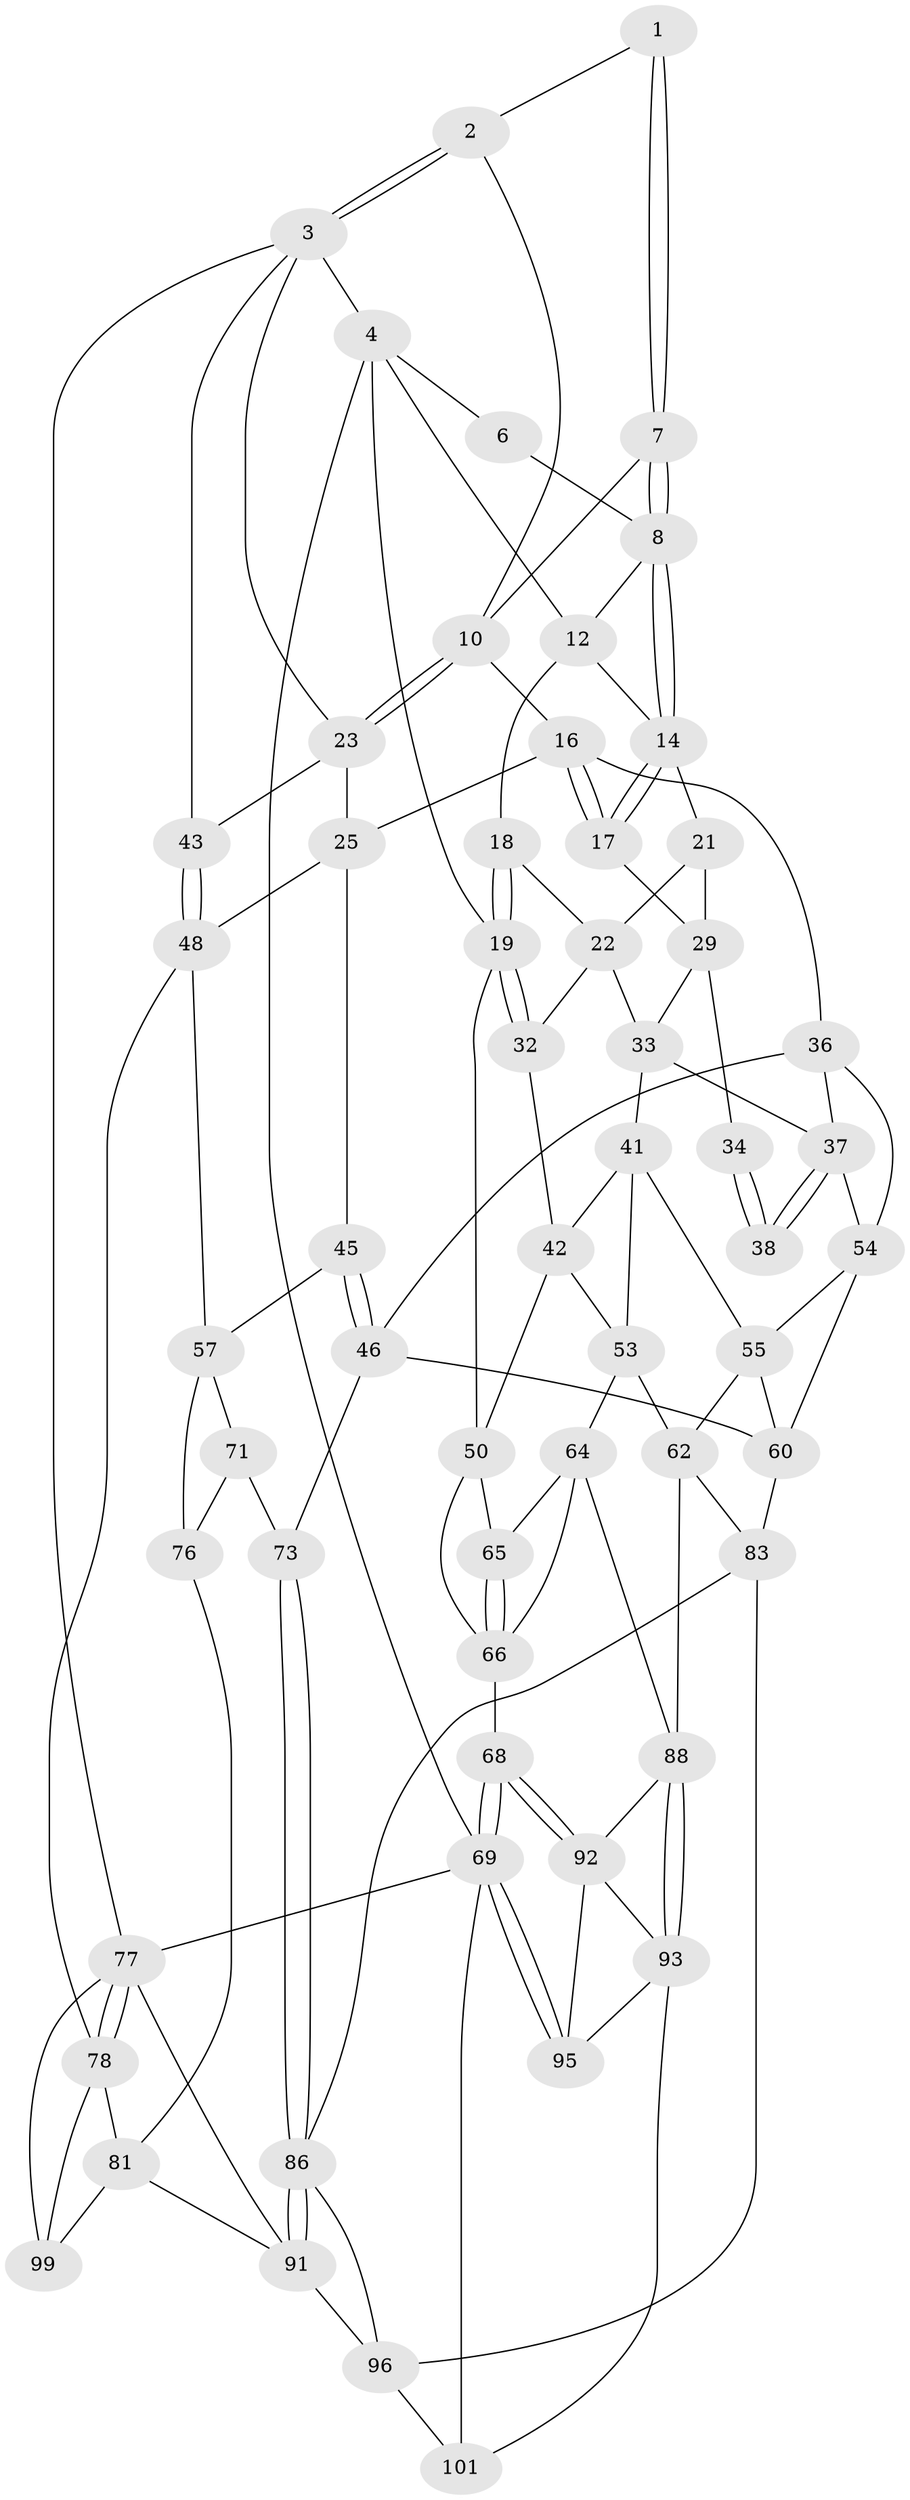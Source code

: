 // original degree distribution, {3: 0.029411764705882353, 4: 0.30392156862745096, 6: 0.30392156862745096, 5: 0.3627450980392157}
// Generated by graph-tools (version 1.1) at 2025/12/02/27/25 16:12:00]
// undirected, 59 vertices, 129 edges
graph export_dot {
graph [start="1"]
  node [color=gray90,style=filled];
  1 [pos="+0.7450183845453614+0"];
  2 [pos="+0.8963579782804281+0"];
  3 [pos="+1+0",super="+27"];
  4 [pos="+0+0",super="+5"];
  6 [pos="+0.652672195786882+0"];
  7 [pos="+0.7562051056491585+0.03865173568077666"];
  8 [pos="+0.6697628433945675+0.16805370103082576",super="+9"];
  10 [pos="+0.9205793996816016+0.14929270620615526",super="+11"];
  12 [pos="+0.5332466104047033+0.10590399766243729",super="+13"];
  14 [pos="+0.6735682142308848+0.19094595253804897",super="+15"];
  16 [pos="+0.7247701514614108+0.2464628639978257",super="+26"];
  17 [pos="+0.6944943630955012+0.2235624923647568",super="+28"];
  18 [pos="+0.2915203724452242+0.055521800126857146"];
  19 [pos="+0+0.2704065088346036",super="+20"];
  21 [pos="+0.5198666369421375+0.21933023861566664"];
  22 [pos="+0.30028682970067844+0.09023315148537915",super="+31"];
  23 [pos="+0.924881248950701+0.15251858653361464",super="+24"];
  25 [pos="+0.8108653255592086+0.3430568113940107",super="+44"];
  29 [pos="+0.5337808447900498+0.2806376333715073",super="+30"];
  32 [pos="+0.26847469251745737+0.26121845626792345"];
  33 [pos="+0.4618663250613611+0.3207440685159826",super="+40"];
  34 [pos="+0.543482060139787+0.28745920803516",super="+35"];
  36 [pos="+0.6964117518803022+0.38407306140835534",super="+47"];
  37 [pos="+0.6066703415152626+0.3755055358673363",super="+39"];
  38 [pos="+0.5945227622331313+0.3325648425690914"];
  41 [pos="+0.35051498162628936+0.38168895546232573",super="+52"];
  42 [pos="+0.2706606071386381+0.3507675369629801",super="+49"];
  43 [pos="+1+0.36272453460385795"];
  45 [pos="+0.8461658978375537+0.47822674247361524"];
  46 [pos="+0.7098193830705436+0.5519650695369821",super="+74"];
  48 [pos="+1+0.45804292797709867",super="+59"];
  50 [pos="+0.1128831157144346+0.43038595098088295",super="+51"];
  53 [pos="+0.31416996498228944+0.5877029386727595",super="+63"];
  54 [pos="+0.5173897969376602+0.46553530348509514",super="+56"];
  55 [pos="+0.48043712666855115+0.49655915355385427",super="+61"];
  57 [pos="+0.9319791040831095+0.5275314595372862",super="+58"];
  60 [pos="+0.556989213406242+0.6369904848341422",super="+75"];
  62 [pos="+0.404669594519172+0.7497275220906274",super="+85"];
  64 [pos="+0.1347945754589605+0.633265784243052",super="+82"];
  65 [pos="+0.11332182393190089+0.5240319273962762"];
  66 [pos="+0+0.734996553740804",super="+67"];
  68 [pos="+0+0.7880953040339972"];
  69 [pos="+0+0.9550764033698872",super="+70"];
  71 [pos="+0.8568514523634002+0.6139194091061326",super="+72"];
  73 [pos="+0.7918917584928834+0.6564045607317639"];
  76 [pos="+0.9576834465269304+0.654294399454422",super="+79"];
  77 [pos="+1+1",super="+100"];
  78 [pos="+1+0.8506282609609367",super="+80"];
  81 [pos="+0.9433453867394161+0.7786564933533734",super="+90"];
  83 [pos="+0.6452628529107199+0.7950561068746125",super="+84"];
  86 [pos="+0.7551696713328866+0.8235039635403345",super="+87"];
  88 [pos="+0.4005972717604073+0.7836966990668601",super="+89"];
  91 [pos="+0.8337798199811972+0.873786327766011",super="+97"];
  92 [pos="+0.14022928496249334+0.8197189902494318",super="+94"];
  93 [pos="+0.34482458401474936+0.8689364465451854",super="+102"];
  95 [pos="+0.12192256675397384+0.9202889272816679"];
  96 [pos="+0.5984944689299645+1",super="+98"];
  99 [pos="+0.8932872297772805+0.9191583235607738"];
  101 [pos="+0.2623555280395337+1"];
  1 -- 2;
  1 -- 7;
  1 -- 7;
  2 -- 3;
  2 -- 3;
  2 -- 10;
  3 -- 4;
  3 -- 77;
  3 -- 43;
  3 -- 23;
  4 -- 6;
  4 -- 69;
  4 -- 12;
  4 -- 19;
  6 -- 8;
  7 -- 8;
  7 -- 8;
  7 -- 10;
  8 -- 14;
  8 -- 14;
  8 -- 12;
  10 -- 23;
  10 -- 23;
  10 -- 16;
  12 -- 14;
  12 -- 18;
  14 -- 17;
  14 -- 17;
  14 -- 21;
  16 -- 17;
  16 -- 17;
  16 -- 25;
  16 -- 36;
  17 -- 29;
  18 -- 19;
  18 -- 19;
  18 -- 22;
  19 -- 32;
  19 -- 32;
  19 -- 50;
  21 -- 22;
  21 -- 29;
  22 -- 32;
  22 -- 33;
  23 -- 25;
  23 -- 43;
  25 -- 48;
  25 -- 45;
  29 -- 34;
  29 -- 33;
  32 -- 42;
  33 -- 41;
  33 -- 37;
  34 -- 38 [weight=2];
  34 -- 38;
  36 -- 37;
  36 -- 54;
  36 -- 46;
  37 -- 38;
  37 -- 38;
  37 -- 54;
  41 -- 42;
  41 -- 53;
  41 -- 55;
  42 -- 50;
  42 -- 53;
  43 -- 48;
  43 -- 48;
  45 -- 46;
  45 -- 46;
  45 -- 57;
  46 -- 73;
  46 -- 60;
  48 -- 78;
  48 -- 57;
  50 -- 65;
  50 -- 66;
  53 -- 64;
  53 -- 62;
  54 -- 55;
  54 -- 60;
  55 -- 60;
  55 -- 62;
  57 -- 71;
  57 -- 76;
  60 -- 83;
  62 -- 88;
  62 -- 83;
  64 -- 65;
  64 -- 66;
  64 -- 88;
  65 -- 66;
  65 -- 66;
  66 -- 68;
  68 -- 69;
  68 -- 69;
  68 -- 92;
  68 -- 92;
  69 -- 95;
  69 -- 95;
  69 -- 77;
  69 -- 101;
  71 -- 76 [weight=2];
  71 -- 73;
  73 -- 86;
  73 -- 86;
  76 -- 81;
  77 -- 78;
  77 -- 78;
  77 -- 99;
  77 -- 91;
  78 -- 81;
  78 -- 99;
  81 -- 91;
  81 -- 99;
  83 -- 86;
  83 -- 96;
  86 -- 91;
  86 -- 91;
  86 -- 96;
  88 -- 93;
  88 -- 93;
  88 -- 92;
  91 -- 96;
  92 -- 93;
  92 -- 95;
  93 -- 101;
  93 -- 95;
  96 -- 101;
}
